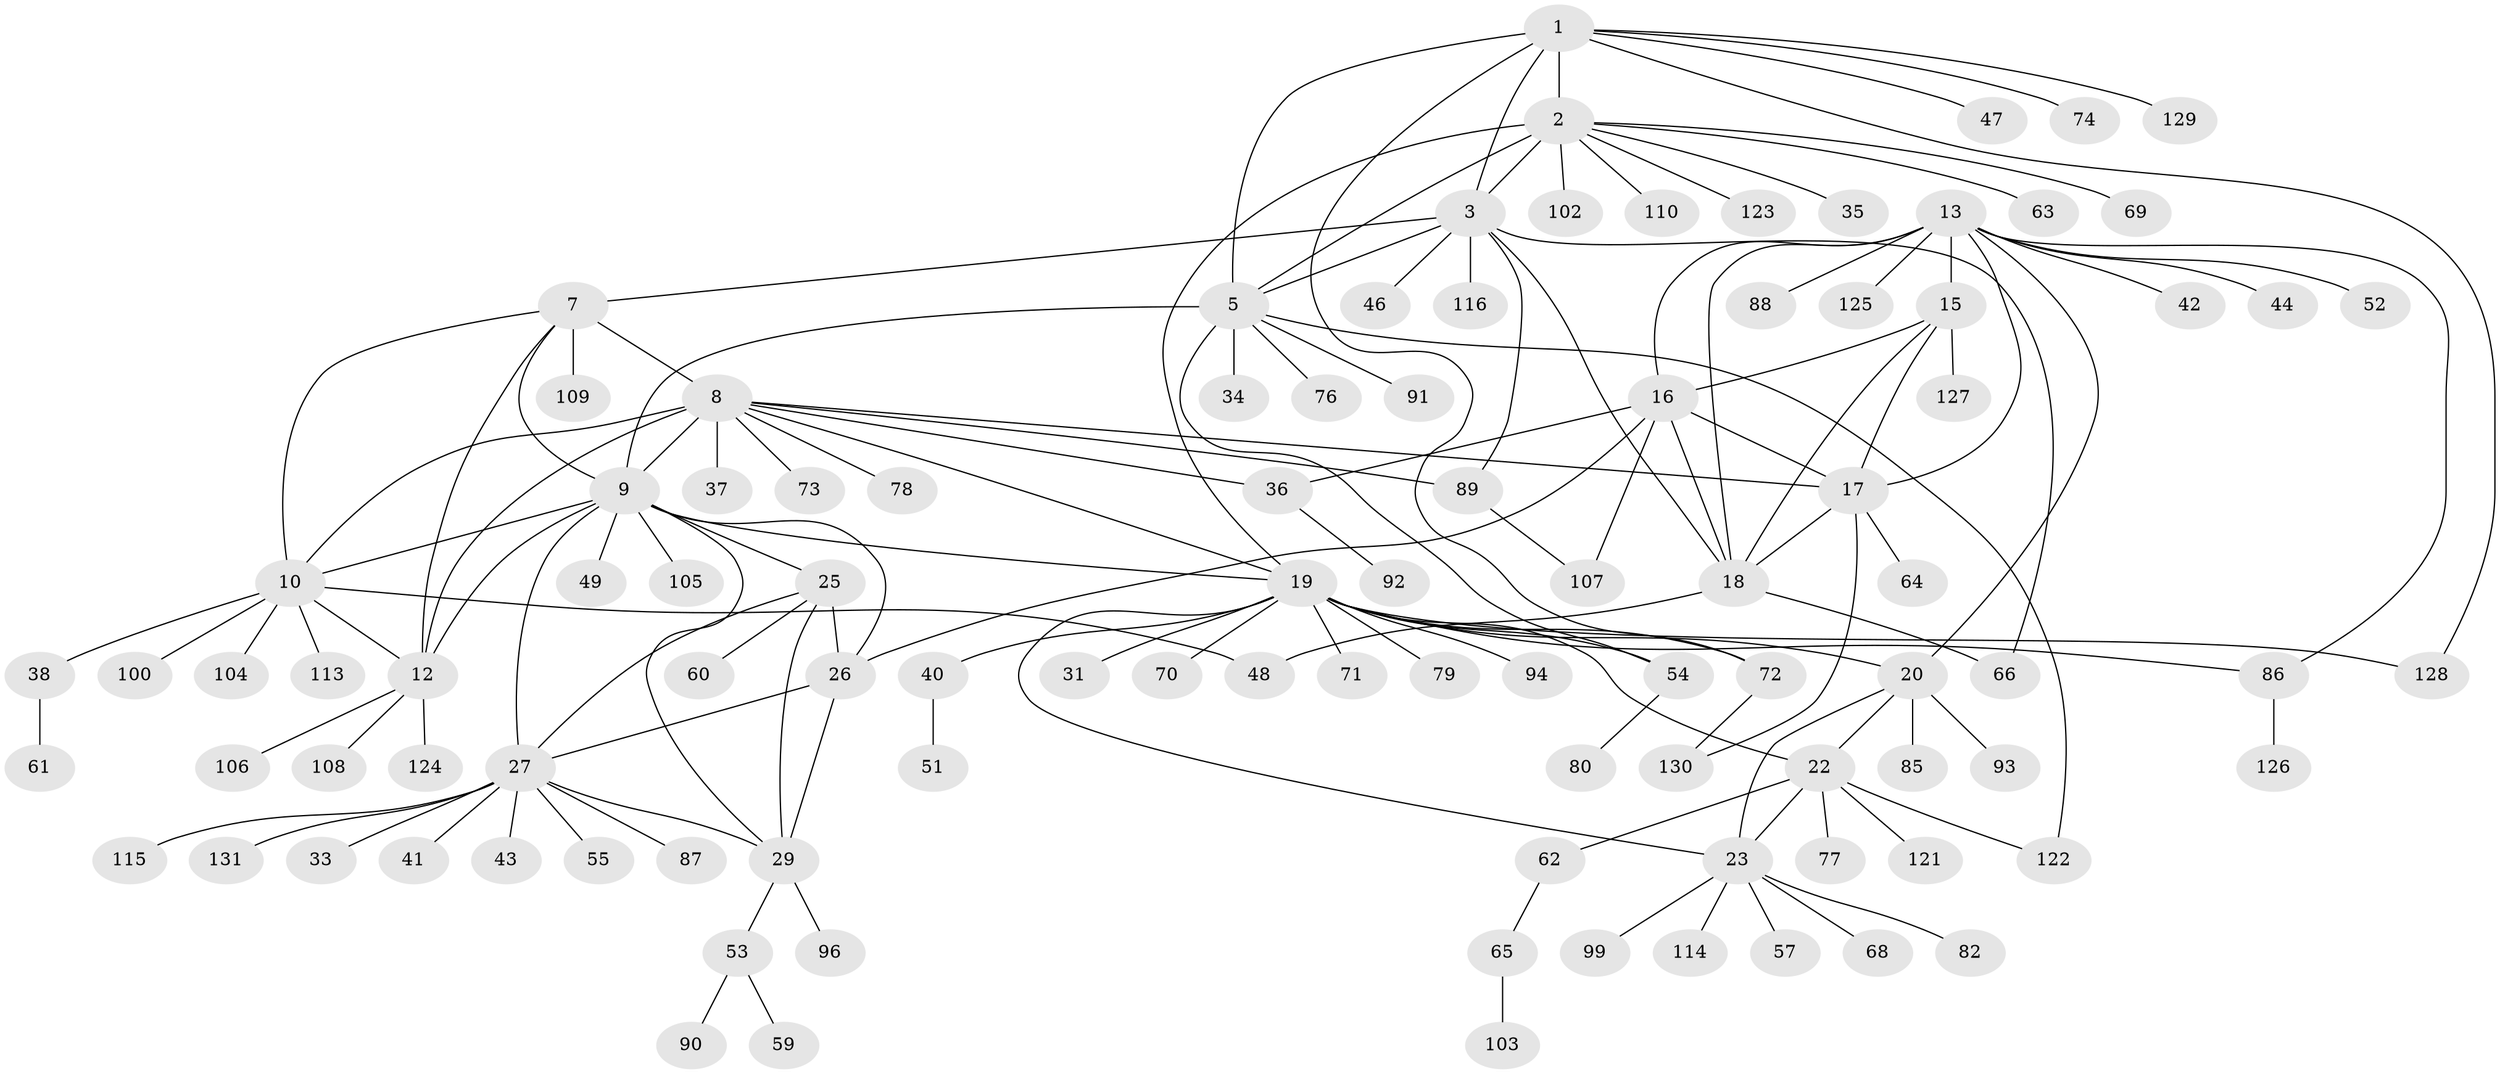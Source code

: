 // Generated by graph-tools (version 1.1) at 2025/24/03/03/25 07:24:16]
// undirected, 102 vertices, 142 edges
graph export_dot {
graph [start="1"]
  node [color=gray90,style=filled];
  1 [super="+4"];
  2 [super="+6"];
  3 [super="+98"];
  5 [super="+58"];
  7;
  8 [super="+11"];
  9 [super="+30"];
  10 [super="+118"];
  12 [super="+81"];
  13 [super="+14"];
  15 [super="+39"];
  16 [super="+56"];
  17;
  18;
  19 [super="+21"];
  20 [super="+50"];
  22 [super="+24"];
  23 [super="+101"];
  25 [super="+32"];
  26;
  27 [super="+28"];
  29 [super="+45"];
  31;
  33;
  34;
  35;
  36 [super="+120"];
  37;
  38;
  40 [super="+117"];
  41;
  42;
  43 [super="+75"];
  44;
  46;
  47;
  48;
  49;
  51;
  52;
  53 [super="+67"];
  54;
  55 [super="+132"];
  57;
  59;
  60;
  61;
  62 [super="+111"];
  63;
  64 [super="+112"];
  65;
  66;
  68;
  69;
  70;
  71;
  72;
  73;
  74 [super="+83"];
  76;
  77;
  78 [super="+84"];
  79 [super="+97"];
  80;
  82;
  85;
  86;
  87;
  88;
  89 [super="+95"];
  90;
  91;
  92;
  93;
  94;
  96;
  99;
  100;
  102;
  103;
  104;
  105;
  106;
  107;
  108 [super="+119"];
  109;
  110;
  113;
  114;
  115;
  116;
  121;
  122;
  123;
  124;
  125;
  126;
  127;
  128;
  129;
  130;
  131;
  1 -- 2 [weight=4];
  1 -- 3 [weight=2];
  1 -- 5 [weight=2];
  1 -- 47;
  1 -- 129;
  1 -- 128;
  1 -- 72;
  1 -- 74;
  2 -- 3 [weight=2];
  2 -- 5 [weight=2];
  2 -- 19;
  2 -- 69;
  2 -- 102;
  2 -- 110;
  2 -- 123;
  2 -- 35;
  2 -- 63;
  3 -- 5;
  3 -- 7;
  3 -- 18;
  3 -- 46;
  3 -- 66;
  3 -- 89;
  3 -- 116;
  5 -- 34;
  5 -- 54;
  5 -- 76;
  5 -- 91;
  5 -- 122;
  5 -- 9;
  7 -- 8 [weight=2];
  7 -- 9;
  7 -- 10;
  7 -- 12;
  7 -- 109;
  8 -- 9 [weight=2];
  8 -- 10 [weight=2];
  8 -- 12 [weight=2];
  8 -- 36;
  8 -- 37;
  8 -- 73;
  8 -- 78;
  8 -- 17;
  8 -- 19;
  8 -- 89;
  9 -- 10;
  9 -- 12;
  9 -- 49;
  9 -- 105;
  9 -- 19;
  9 -- 25;
  9 -- 26;
  9 -- 27 [weight=2];
  9 -- 29;
  10 -- 12;
  10 -- 38;
  10 -- 48;
  10 -- 100;
  10 -- 104;
  10 -- 113;
  12 -- 106;
  12 -- 108;
  12 -- 124;
  13 -- 15 [weight=2];
  13 -- 16 [weight=2];
  13 -- 17 [weight=2];
  13 -- 18 [weight=2];
  13 -- 42;
  13 -- 44;
  13 -- 86;
  13 -- 20;
  13 -- 52;
  13 -- 88;
  13 -- 125;
  15 -- 16;
  15 -- 17;
  15 -- 18;
  15 -- 127;
  16 -- 17;
  16 -- 18;
  16 -- 26;
  16 -- 36;
  16 -- 107;
  17 -- 18;
  17 -- 64;
  17 -- 130;
  18 -- 48;
  18 -- 66;
  19 -- 20 [weight=2];
  19 -- 22 [weight=4];
  19 -- 23 [weight=2];
  19 -- 31;
  19 -- 40;
  19 -- 72;
  19 -- 79;
  19 -- 86;
  19 -- 94;
  19 -- 128;
  19 -- 70;
  19 -- 71;
  19 -- 54;
  20 -- 22 [weight=2];
  20 -- 23;
  20 -- 85;
  20 -- 93;
  22 -- 23 [weight=2];
  22 -- 62;
  22 -- 121;
  22 -- 122;
  22 -- 77;
  23 -- 57;
  23 -- 68;
  23 -- 82;
  23 -- 99;
  23 -- 114;
  25 -- 26;
  25 -- 27 [weight=2];
  25 -- 29;
  25 -- 60;
  26 -- 27 [weight=2];
  26 -- 29;
  27 -- 29 [weight=2];
  27 -- 33;
  27 -- 43;
  27 -- 87;
  27 -- 131;
  27 -- 41;
  27 -- 115;
  27 -- 55;
  29 -- 53;
  29 -- 96;
  36 -- 92;
  38 -- 61;
  40 -- 51;
  53 -- 59;
  53 -- 90;
  54 -- 80;
  62 -- 65;
  65 -- 103;
  72 -- 130;
  86 -- 126;
  89 -- 107;
}

